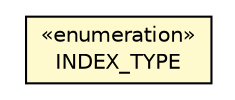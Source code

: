 #!/usr/local/bin/dot
#
# Class diagram 
# Generated by UMLGraph version R5_6-24-gf6e263 (http://www.umlgraph.org/)
#

digraph G {
	edge [fontname="Helvetica",fontsize=10,labelfontname="Helvetica",labelfontsize=10];
	node [fontname="Helvetica",fontsize=10,shape=plaintext];
	nodesep=0.25;
	ranksep=0.5;
	// com.orientechnologies.orient.core.metadata.schema.OClass.INDEX_TYPE
	c1745960 [label=<<table title="com.orientechnologies.orient.core.metadata.schema.OClass.INDEX_TYPE" border="0" cellborder="1" cellspacing="0" cellpadding="2" port="p" bgcolor="lemonChiffon" href="./OClass.INDEX_TYPE.html">
		<tr><td><table border="0" cellspacing="0" cellpadding="1">
<tr><td align="center" balign="center"> &#171;enumeration&#187; </td></tr>
<tr><td align="center" balign="center"> INDEX_TYPE </td></tr>
		</table></td></tr>
		</table>>, URL="./OClass.INDEX_TYPE.html", fontname="Helvetica", fontcolor="black", fontsize=10.0];
}

